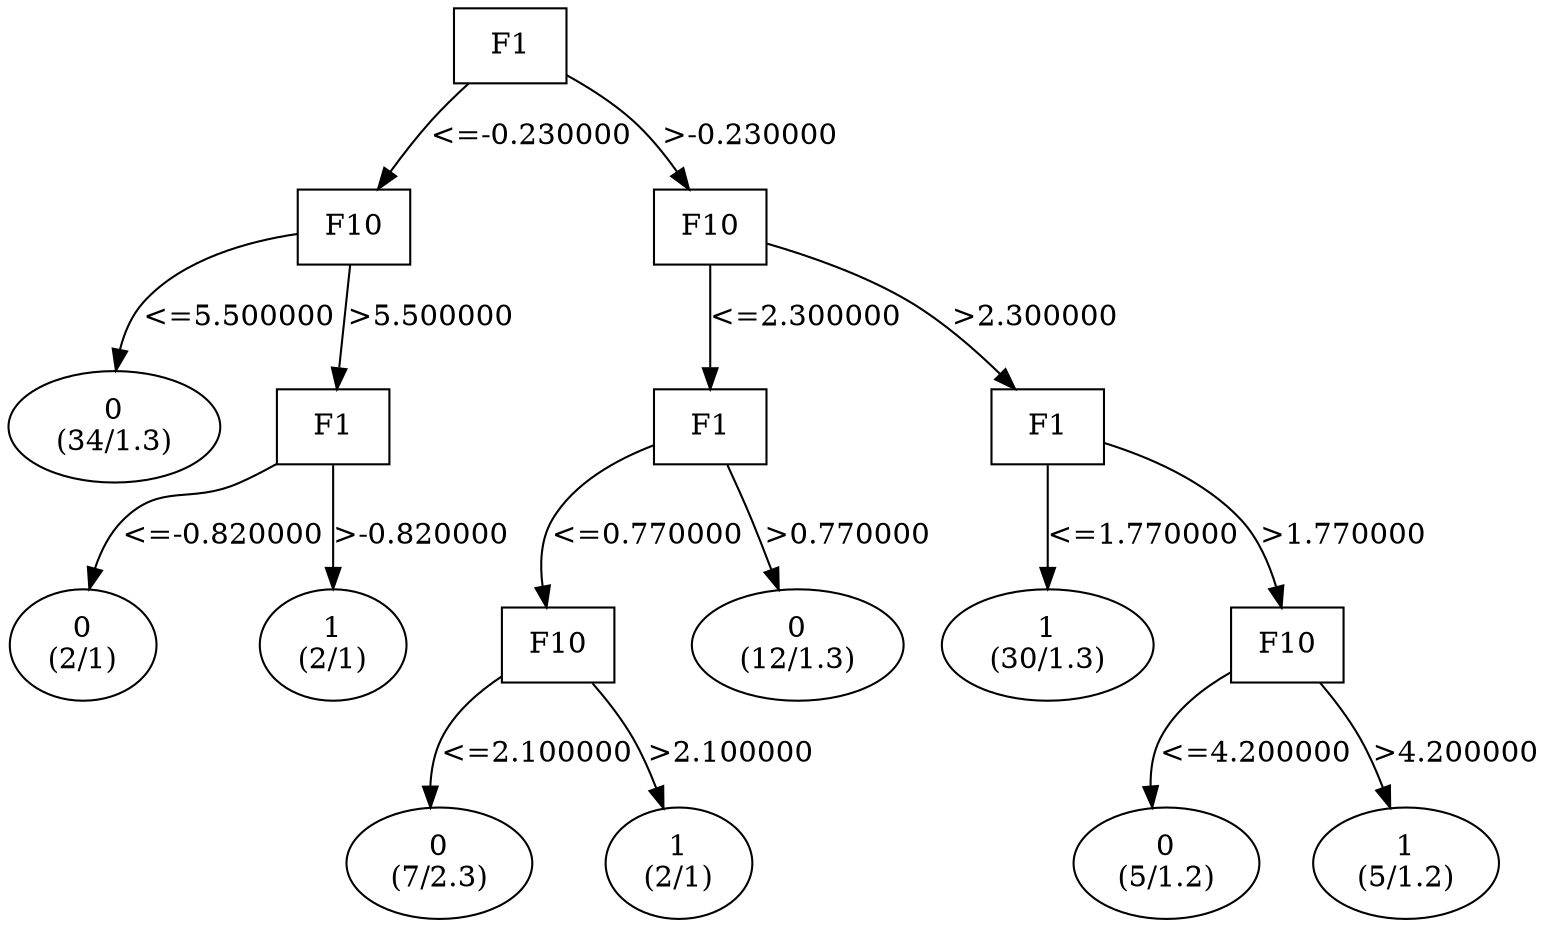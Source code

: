 digraph YaDT {
n0 [ shape=box, label="F1\n"]
n0 -> n1 [label="<=-0.230000"]
n1 [ shape=box, label="F10\n"]
n1 -> n2 [label="<=5.500000"]
n2 [ shape=ellipse, label="0\n(34/1.3)"]
n1 -> n3 [label=">5.500000"]
n3 [ shape=box, label="F1\n"]
n3 -> n4 [label="<=-0.820000"]
n4 [ shape=ellipse, label="0\n(2/1)"]
n3 -> n5 [label=">-0.820000"]
n5 [ shape=ellipse, label="1\n(2/1)"]
n0 -> n8 [label=">-0.230000"]
n8 [ shape=box, label="F10\n"]
n8 -> n9 [label="<=2.300000"]
n9 [ shape=box, label="F1\n"]
n9 -> n10 [label="<=0.770000"]
n10 [ shape=box, label="F10\n"]
n10 -> n11 [label="<=2.100000"]
n11 [ shape=ellipse, label="0\n(7/2.3)"]
n10 -> n12 [label=">2.100000"]
n12 [ shape=ellipse, label="1\n(2/1)"]
n9 -> n14 [label=">0.770000"]
n14 [ shape=ellipse, label="0\n(12/1.3)"]
n8 -> n16 [label=">2.300000"]
n16 [ shape=box, label="F1\n"]
n16 -> n17 [label="<=1.770000"]
n17 [ shape=ellipse, label="1\n(30/1.3)"]
n16 -> n18 [label=">1.770000"]
n18 [ shape=box, label="F10\n"]
n18 -> n19 [label="<=4.200000"]
n19 [ shape=ellipse, label="0\n(5/1.2)"]
n18 -> n20 [label=">4.200000"]
n20 [ shape=ellipse, label="1\n(5/1.2)"]
}
